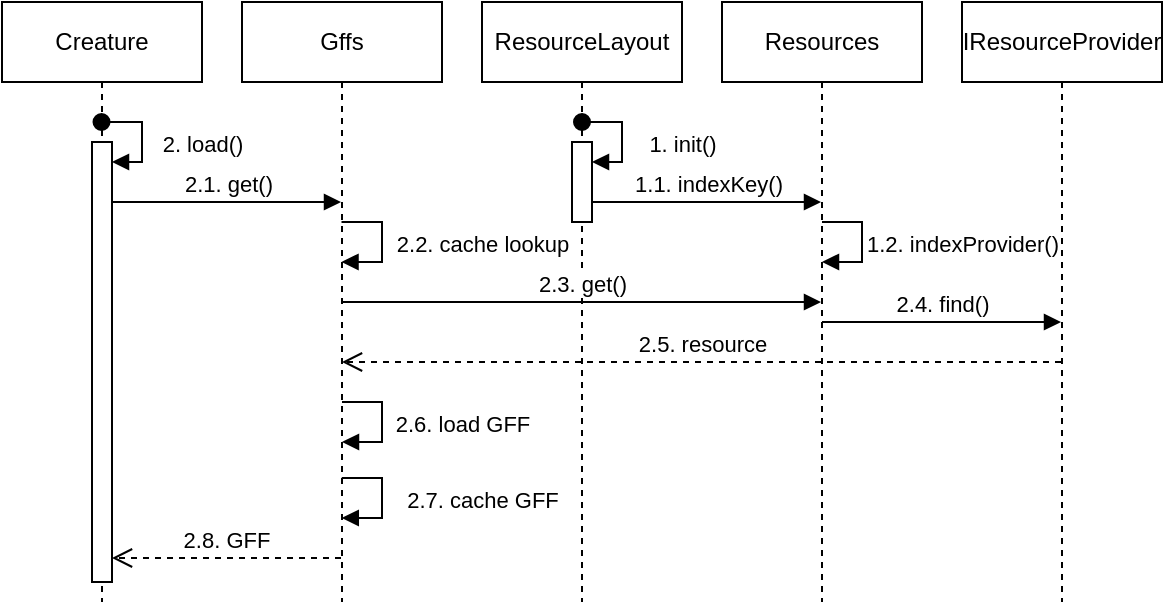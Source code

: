<mxfile version="19.0.3" type="device"><diagram id="7G5b00p_hwAWOrrL8FrI" name="Page-1"><mxGraphModel dx="2717" dy="1321" grid="1" gridSize="10" guides="1" tooltips="1" connect="1" arrows="1" fold="1" page="1" pageScale="1" pageWidth="827" pageHeight="1169" math="0" shadow="0"><root><mxCell id="0"/><mxCell id="1" parent="0"/><mxCell id="kj3HIdMMFi3FoxSGfgbz-1" value="Resources" style="shape=umlLifeline;perimeter=lifelinePerimeter;whiteSpace=wrap;html=1;container=1;collapsible=0;recursiveResize=0;outlineConnect=0;" vertex="1" parent="1"><mxGeometry x="400" y="40" width="100" height="300" as="geometry"/></mxCell><mxCell id="kj3HIdMMFi3FoxSGfgbz-3" value="ResourceLayout" style="shape=umlLifeline;perimeter=lifelinePerimeter;whiteSpace=wrap;html=1;container=1;collapsible=0;recursiveResize=0;outlineConnect=0;" vertex="1" parent="1"><mxGeometry x="280" y="40" width="100" height="300" as="geometry"/></mxCell><mxCell id="kj3HIdMMFi3FoxSGfgbz-10" value="" style="html=1;points=[];perimeter=orthogonalPerimeter;" vertex="1" parent="kj3HIdMMFi3FoxSGfgbz-3"><mxGeometry x="45" y="70" width="10" height="40" as="geometry"/></mxCell><mxCell id="kj3HIdMMFi3FoxSGfgbz-8" value="1. init()" style="html=1;verticalAlign=bottom;startArrow=oval;startFill=1;endArrow=block;startSize=8;rounded=0;" edge="1" parent="kj3HIdMMFi3FoxSGfgbz-3" source="kj3HIdMMFi3FoxSGfgbz-3" target="kj3HIdMMFi3FoxSGfgbz-10"><mxGeometry x="0.46" y="-30" width="60" relative="1" as="geometry"><mxPoint x="60" y="60" as="sourcePoint"/><mxPoint x="120" y="60" as="targetPoint"/><Array as="points"><mxPoint x="70" y="60"/><mxPoint x="70" y="80"/></Array><mxPoint x="30" y="30" as="offset"/></mxGeometry></mxCell><mxCell id="kj3HIdMMFi3FoxSGfgbz-5" value="Gffs" style="shape=umlLifeline;perimeter=lifelinePerimeter;whiteSpace=wrap;html=1;container=1;collapsible=0;recursiveResize=0;outlineConnect=0;" vertex="1" parent="1"><mxGeometry x="160" y="40" width="100" height="300" as="geometry"/></mxCell><mxCell id="kj3HIdMMFi3FoxSGfgbz-26" value="2.6. load GFF" style="html=1;verticalAlign=bottom;endArrow=block;rounded=0;" edge="1" parent="kj3HIdMMFi3FoxSGfgbz-5" target="kj3HIdMMFi3FoxSGfgbz-5"><mxGeometry x="0.333" y="-40" width="80" relative="1" as="geometry"><mxPoint x="50" y="200" as="sourcePoint"/><mxPoint x="130" y="200" as="targetPoint"/><Array as="points"><mxPoint x="70" y="200"/><mxPoint x="70" y="220"/></Array><mxPoint x="40" y="40" as="offset"/></mxGeometry></mxCell><mxCell id="kj3HIdMMFi3FoxSGfgbz-6" value="Creature" style="shape=umlLifeline;perimeter=lifelinePerimeter;whiteSpace=wrap;html=1;container=1;collapsible=0;recursiveResize=0;outlineConnect=0;" vertex="1" parent="1"><mxGeometry x="40" y="40" width="100" height="300" as="geometry"/></mxCell><mxCell id="kj3HIdMMFi3FoxSGfgbz-16" value="" style="html=1;points=[];perimeter=orthogonalPerimeter;" vertex="1" parent="kj3HIdMMFi3FoxSGfgbz-6"><mxGeometry x="45" y="70" width="10" height="220" as="geometry"/></mxCell><mxCell id="kj3HIdMMFi3FoxSGfgbz-15" value="2. load()" style="html=1;verticalAlign=bottom;startArrow=oval;startFill=1;endArrow=block;startSize=8;rounded=0;" edge="1" parent="kj3HIdMMFi3FoxSGfgbz-6" target="kj3HIdMMFi3FoxSGfgbz-16"><mxGeometry x="0.457" y="-30" width="60" relative="1" as="geometry"><mxPoint x="49.759" y="60" as="sourcePoint"/><mxPoint x="110" y="60" as="targetPoint"/><Array as="points"><mxPoint x="70" y="60"/><mxPoint x="70" y="80"/></Array><mxPoint x="30" y="30" as="offset"/></mxGeometry></mxCell><mxCell id="kj3HIdMMFi3FoxSGfgbz-11" value="1.1. indexKey()" style="html=1;verticalAlign=bottom;endArrow=block;rounded=0;" edge="1" parent="1" source="kj3HIdMMFi3FoxSGfgbz-10" target="kj3HIdMMFi3FoxSGfgbz-1"><mxGeometry width="80" relative="1" as="geometry"><mxPoint x="330" y="140" as="sourcePoint"/><mxPoint x="410" y="140" as="targetPoint"/><Array as="points"><mxPoint x="390" y="140"/></Array></mxGeometry></mxCell><mxCell id="kj3HIdMMFi3FoxSGfgbz-12" value="1.2. indexProvider()" style="html=1;verticalAlign=bottom;endArrow=block;rounded=0;" edge="1" parent="1" source="kj3HIdMMFi3FoxSGfgbz-1" target="kj3HIdMMFi3FoxSGfgbz-1"><mxGeometry x="0.333" y="-50" width="80" relative="1" as="geometry"><mxPoint x="450" y="150" as="sourcePoint"/><mxPoint x="530" y="150" as="targetPoint"/><Array as="points"><mxPoint x="470" y="150"/><mxPoint x="470" y="170"/></Array><mxPoint x="50" y="50" as="offset"/></mxGeometry></mxCell><mxCell id="kj3HIdMMFi3FoxSGfgbz-13" value="IResourceProvider" style="shape=umlLifeline;perimeter=lifelinePerimeter;whiteSpace=wrap;html=1;container=1;collapsible=0;recursiveResize=0;outlineConnect=0;" vertex="1" parent="1"><mxGeometry x="520" y="40" width="100" height="300" as="geometry"/></mxCell><mxCell id="kj3HIdMMFi3FoxSGfgbz-17" value="2.1. get()" style="html=1;verticalAlign=bottom;endArrow=block;rounded=0;" edge="1" parent="1" source="kj3HIdMMFi3FoxSGfgbz-16"><mxGeometry width="80" relative="1" as="geometry"><mxPoint x="110" y="130" as="sourcePoint"/><mxPoint x="209.5" y="140" as="targetPoint"/><Array as="points"><mxPoint x="140" y="140"/></Array></mxGeometry></mxCell><mxCell id="kj3HIdMMFi3FoxSGfgbz-18" value="2.2. cache lookup" style="html=1;verticalAlign=bottom;endArrow=block;rounded=0;" edge="1" parent="1"><mxGeometry x="0.336" y="-50" width="80" relative="1" as="geometry"><mxPoint x="209.759" y="150" as="sourcePoint"/><mxPoint x="209.759" y="170" as="targetPoint"/><Array as="points"><mxPoint x="230" y="150"/><mxPoint x="230" y="170"/></Array><mxPoint x="50" y="50" as="offset"/></mxGeometry></mxCell><mxCell id="kj3HIdMMFi3FoxSGfgbz-19" value="2.3. get()" style="html=1;verticalAlign=bottom;endArrow=block;rounded=0;" edge="1" parent="1" source="kj3HIdMMFi3FoxSGfgbz-5" target="kj3HIdMMFi3FoxSGfgbz-1"><mxGeometry width="80" relative="1" as="geometry"><mxPoint x="210" y="190" as="sourcePoint"/><mxPoint x="449.5" y="190.0" as="targetPoint"/><Array as="points"/></mxGeometry></mxCell><mxCell id="kj3HIdMMFi3FoxSGfgbz-20" value="2.4. find()" style="html=1;verticalAlign=bottom;endArrow=block;rounded=0;" edge="1" parent="1" source="kj3HIdMMFi3FoxSGfgbz-1" target="kj3HIdMMFi3FoxSGfgbz-13"><mxGeometry width="80" relative="1" as="geometry"><mxPoint x="450" y="200" as="sourcePoint"/><mxPoint x="530" y="200" as="targetPoint"/><Array as="points"><mxPoint x="510" y="200"/></Array></mxGeometry></mxCell><mxCell id="kj3HIdMMFi3FoxSGfgbz-22" value="2.5. resource" style="html=1;verticalAlign=bottom;endArrow=open;dashed=1;endSize=8;rounded=0;" edge="1" parent="1" source="kj3HIdMMFi3FoxSGfgbz-13" target="kj3HIdMMFi3FoxSGfgbz-5"><mxGeometry relative="1" as="geometry"><mxPoint x="450" y="220" as="sourcePoint"/><mxPoint x="370" y="220" as="targetPoint"/><Array as="points"><mxPoint x="380" y="220"/></Array></mxGeometry></mxCell><mxCell id="kj3HIdMMFi3FoxSGfgbz-23" value="2.7. cache GFF" style="html=1;verticalAlign=bottom;endArrow=block;rounded=0;" edge="1" parent="1"><mxGeometry x="0.332" y="-50" width="80" relative="1" as="geometry"><mxPoint x="209.894" y="278" as="sourcePoint"/><mxPoint x="209.894" y="298" as="targetPoint"/><Array as="points"><mxPoint x="230" y="278"/><mxPoint x="230" y="298"/></Array><mxPoint x="50" y="50" as="offset"/></mxGeometry></mxCell><mxCell id="kj3HIdMMFi3FoxSGfgbz-25" value="2.8. GFF" style="html=1;verticalAlign=bottom;endArrow=open;dashed=1;endSize=8;rounded=0;" edge="1" parent="1" target="kj3HIdMMFi3FoxSGfgbz-16"><mxGeometry relative="1" as="geometry"><mxPoint x="209.5" y="318" as="sourcePoint"/><mxPoint x="95" y="318" as="targetPoint"/><Array as="points"><mxPoint x="150" y="318"/></Array></mxGeometry></mxCell></root></mxGraphModel></diagram></mxfile>